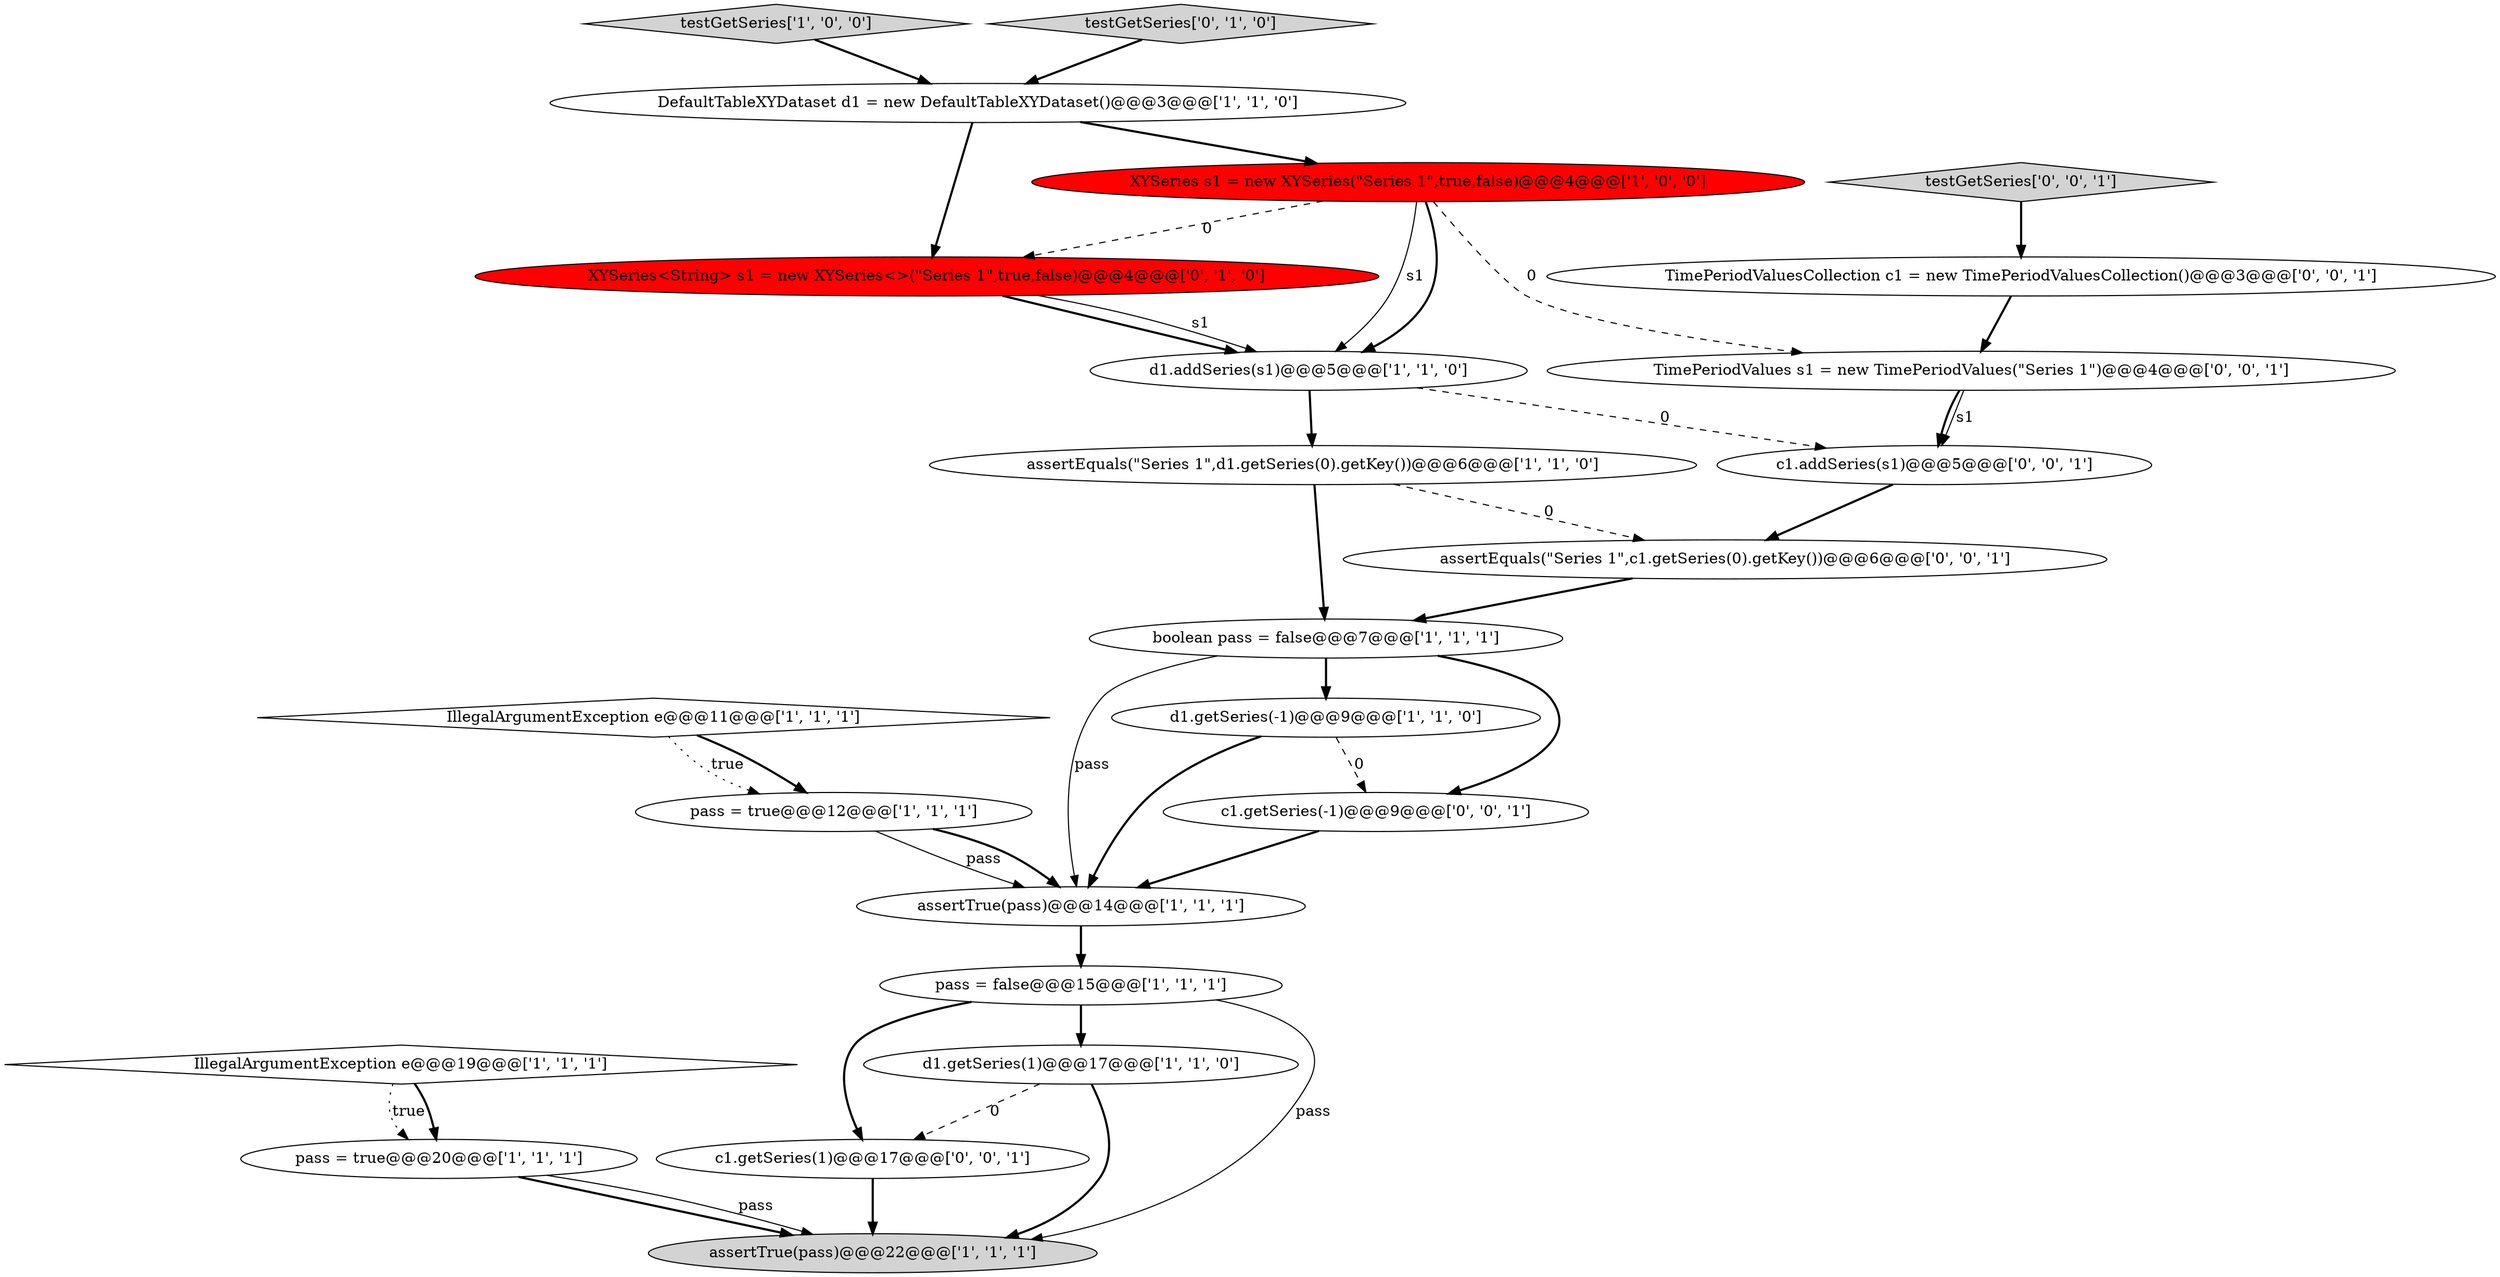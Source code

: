 digraph {
22 [style = filled, label = "TimePeriodValuesCollection c1 = new TimePeriodValuesCollection()@@@3@@@['0', '0', '1']", fillcolor = white, shape = ellipse image = "AAA0AAABBB3BBB"];
16 [style = filled, label = "XYSeries<String> s1 = new XYSeries<>(\"Series 1\",true,false)@@@4@@@['0', '1', '0']", fillcolor = red, shape = ellipse image = "AAA1AAABBB2BBB"];
20 [style = filled, label = "TimePeriodValues s1 = new TimePeriodValues(\"Series 1\")@@@4@@@['0', '0', '1']", fillcolor = white, shape = ellipse image = "AAA0AAABBB3BBB"];
10 [style = filled, label = "IllegalArgumentException e@@@19@@@['1', '1', '1']", fillcolor = white, shape = diamond image = "AAA0AAABBB1BBB"];
5 [style = filled, label = "pass = true@@@20@@@['1', '1', '1']", fillcolor = white, shape = ellipse image = "AAA0AAABBB1BBB"];
13 [style = filled, label = "testGetSeries['1', '0', '0']", fillcolor = lightgray, shape = diamond image = "AAA0AAABBB1BBB"];
23 [style = filled, label = "c1.getSeries(1)@@@17@@@['0', '0', '1']", fillcolor = white, shape = ellipse image = "AAA0AAABBB3BBB"];
19 [style = filled, label = "assertEquals(\"Series 1\",c1.getSeries(0).getKey())@@@6@@@['0', '0', '1']", fillcolor = white, shape = ellipse image = "AAA0AAABBB3BBB"];
3 [style = filled, label = "assertEquals(\"Series 1\",d1.getSeries(0).getKey())@@@6@@@['1', '1', '0']", fillcolor = white, shape = ellipse image = "AAA0AAABBB1BBB"];
2 [style = filled, label = "assertTrue(pass)@@@22@@@['1', '1', '1']", fillcolor = lightgray, shape = ellipse image = "AAA0AAABBB1BBB"];
11 [style = filled, label = "d1.addSeries(s1)@@@5@@@['1', '1', '0']", fillcolor = white, shape = ellipse image = "AAA0AAABBB1BBB"];
8 [style = filled, label = "pass = false@@@15@@@['1', '1', '1']", fillcolor = white, shape = ellipse image = "AAA0AAABBB1BBB"];
9 [style = filled, label = "IllegalArgumentException e@@@11@@@['1', '1', '1']", fillcolor = white, shape = diamond image = "AAA0AAABBB1BBB"];
1 [style = filled, label = "DefaultTableXYDataset d1 = new DefaultTableXYDataset()@@@3@@@['1', '1', '0']", fillcolor = white, shape = ellipse image = "AAA0AAABBB1BBB"];
7 [style = filled, label = "assertTrue(pass)@@@14@@@['1', '1', '1']", fillcolor = white, shape = ellipse image = "AAA0AAABBB1BBB"];
6 [style = filled, label = "d1.getSeries(-1)@@@9@@@['1', '1', '0']", fillcolor = white, shape = ellipse image = "AAA0AAABBB1BBB"];
0 [style = filled, label = "pass = true@@@12@@@['1', '1', '1']", fillcolor = white, shape = ellipse image = "AAA0AAABBB1BBB"];
15 [style = filled, label = "testGetSeries['0', '1', '0']", fillcolor = lightgray, shape = diamond image = "AAA0AAABBB2BBB"];
12 [style = filled, label = "boolean pass = false@@@7@@@['1', '1', '1']", fillcolor = white, shape = ellipse image = "AAA0AAABBB1BBB"];
4 [style = filled, label = "d1.getSeries(1)@@@17@@@['1', '1', '0']", fillcolor = white, shape = ellipse image = "AAA0AAABBB1BBB"];
14 [style = filled, label = "XYSeries s1 = new XYSeries(\"Series 1\",true,false)@@@4@@@['1', '0', '0']", fillcolor = red, shape = ellipse image = "AAA1AAABBB1BBB"];
17 [style = filled, label = "c1.getSeries(-1)@@@9@@@['0', '0', '1']", fillcolor = white, shape = ellipse image = "AAA0AAABBB3BBB"];
18 [style = filled, label = "testGetSeries['0', '0', '1']", fillcolor = lightgray, shape = diamond image = "AAA0AAABBB3BBB"];
21 [style = filled, label = "c1.addSeries(s1)@@@5@@@['0', '0', '1']", fillcolor = white, shape = ellipse image = "AAA0AAABBB3BBB"];
9->0 [style = dotted, label="true"];
16->11 [style = bold, label=""];
9->0 [style = bold, label=""];
8->23 [style = bold, label=""];
21->19 [style = bold, label=""];
19->12 [style = bold, label=""];
12->17 [style = bold, label=""];
12->7 [style = solid, label="pass"];
14->20 [style = dashed, label="0"];
6->17 [style = dashed, label="0"];
16->11 [style = solid, label="s1"];
4->2 [style = bold, label=""];
8->2 [style = solid, label="pass"];
3->12 [style = bold, label=""];
7->8 [style = bold, label=""];
12->6 [style = bold, label=""];
10->5 [style = dotted, label="true"];
0->7 [style = solid, label="pass"];
13->1 [style = bold, label=""];
0->7 [style = bold, label=""];
3->19 [style = dashed, label="0"];
20->21 [style = bold, label=""];
17->7 [style = bold, label=""];
5->2 [style = bold, label=""];
18->22 [style = bold, label=""];
10->5 [style = bold, label=""];
22->20 [style = bold, label=""];
11->3 [style = bold, label=""];
20->21 [style = solid, label="s1"];
1->16 [style = bold, label=""];
14->11 [style = solid, label="s1"];
5->2 [style = solid, label="pass"];
1->14 [style = bold, label=""];
23->2 [style = bold, label=""];
14->16 [style = dashed, label="0"];
8->4 [style = bold, label=""];
6->7 [style = bold, label=""];
4->23 [style = dashed, label="0"];
14->11 [style = bold, label=""];
15->1 [style = bold, label=""];
11->21 [style = dashed, label="0"];
}
